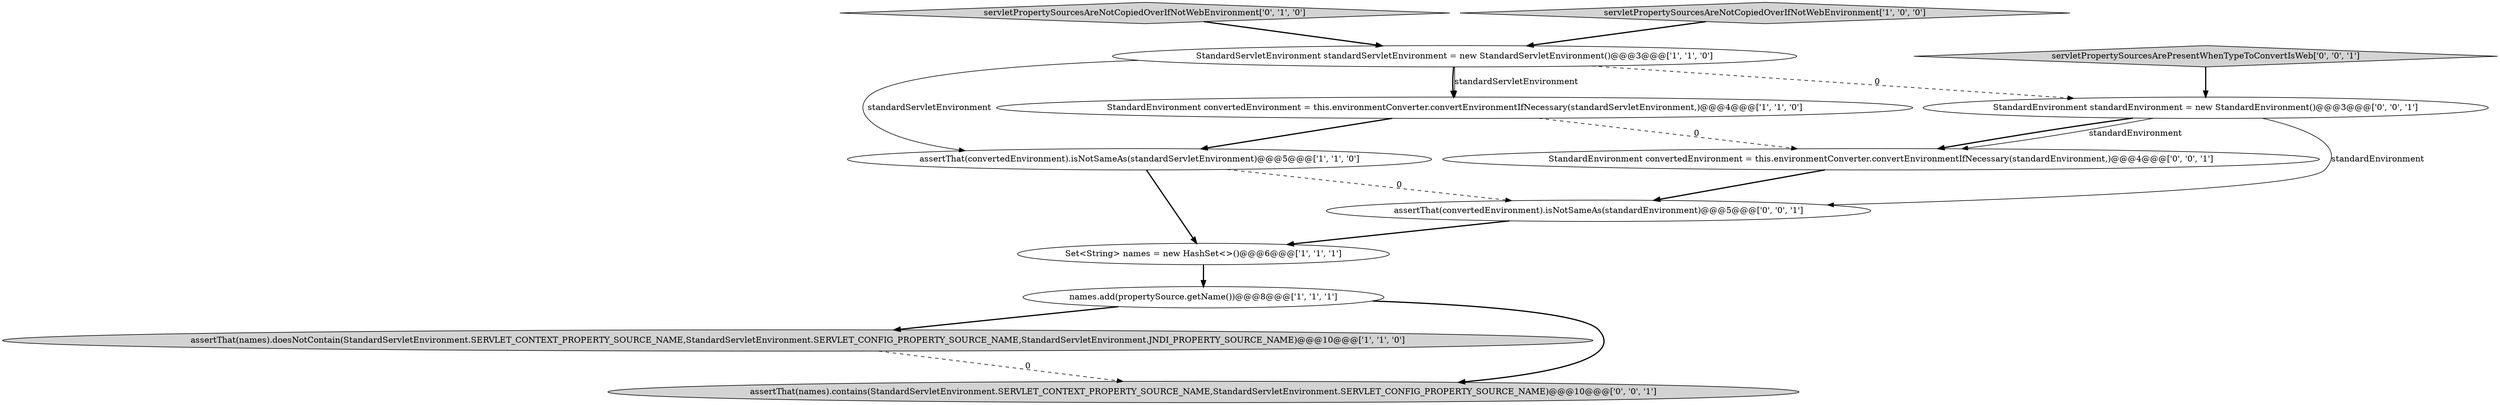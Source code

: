 digraph {
10 [style = filled, label = "StandardEnvironment convertedEnvironment = this.environmentConverter.convertEnvironmentIfNecessary(standardEnvironment,)@@@4@@@['0', '0', '1']", fillcolor = white, shape = ellipse image = "AAA0AAABBB3BBB"];
5 [style = filled, label = "Set<String> names = new HashSet<>()@@@6@@@['1', '1', '1']", fillcolor = white, shape = ellipse image = "AAA0AAABBB1BBB"];
7 [style = filled, label = "servletPropertySourcesAreNotCopiedOverIfNotWebEnvironment['0', '1', '0']", fillcolor = lightgray, shape = diamond image = "AAA0AAABBB2BBB"];
9 [style = filled, label = "assertThat(names).contains(StandardServletEnvironment.SERVLET_CONTEXT_PROPERTY_SOURCE_NAME,StandardServletEnvironment.SERVLET_CONFIG_PROPERTY_SOURCE_NAME)@@@10@@@['0', '0', '1']", fillcolor = lightgray, shape = ellipse image = "AAA0AAABBB3BBB"];
1 [style = filled, label = "StandardEnvironment convertedEnvironment = this.environmentConverter.convertEnvironmentIfNecessary(standardServletEnvironment,)@@@4@@@['1', '1', '0']", fillcolor = white, shape = ellipse image = "AAA0AAABBB1BBB"];
6 [style = filled, label = "assertThat(names).doesNotContain(StandardServletEnvironment.SERVLET_CONTEXT_PROPERTY_SOURCE_NAME,StandardServletEnvironment.SERVLET_CONFIG_PROPERTY_SOURCE_NAME,StandardServletEnvironment.JNDI_PROPERTY_SOURCE_NAME)@@@10@@@['1', '1', '0']", fillcolor = lightgray, shape = ellipse image = "AAA0AAABBB1BBB"];
0 [style = filled, label = "StandardServletEnvironment standardServletEnvironment = new StandardServletEnvironment()@@@3@@@['1', '1', '0']", fillcolor = white, shape = ellipse image = "AAA0AAABBB1BBB"];
12 [style = filled, label = "servletPropertySourcesArePresentWhenTypeToConvertIsWeb['0', '0', '1']", fillcolor = lightgray, shape = diamond image = "AAA0AAABBB3BBB"];
3 [style = filled, label = "servletPropertySourcesAreNotCopiedOverIfNotWebEnvironment['1', '0', '0']", fillcolor = lightgray, shape = diamond image = "AAA0AAABBB1BBB"];
11 [style = filled, label = "StandardEnvironment standardEnvironment = new StandardEnvironment()@@@3@@@['0', '0', '1']", fillcolor = white, shape = ellipse image = "AAA0AAABBB3BBB"];
2 [style = filled, label = "assertThat(convertedEnvironment).isNotSameAs(standardServletEnvironment)@@@5@@@['1', '1', '0']", fillcolor = white, shape = ellipse image = "AAA0AAABBB1BBB"];
8 [style = filled, label = "assertThat(convertedEnvironment).isNotSameAs(standardEnvironment)@@@5@@@['0', '0', '1']", fillcolor = white, shape = ellipse image = "AAA0AAABBB3BBB"];
4 [style = filled, label = "names.add(propertySource.getName())@@@8@@@['1', '1', '1']", fillcolor = white, shape = ellipse image = "AAA0AAABBB1BBB"];
0->1 [style = solid, label="standardServletEnvironment"];
4->9 [style = bold, label=""];
3->0 [style = bold, label=""];
11->8 [style = solid, label="standardEnvironment"];
1->2 [style = bold, label=""];
7->0 [style = bold, label=""];
0->11 [style = dashed, label="0"];
1->10 [style = dashed, label="0"];
10->8 [style = bold, label=""];
8->5 [style = bold, label=""];
0->2 [style = solid, label="standardServletEnvironment"];
4->6 [style = bold, label=""];
11->10 [style = bold, label=""];
0->1 [style = bold, label=""];
2->8 [style = dashed, label="0"];
5->4 [style = bold, label=""];
11->10 [style = solid, label="standardEnvironment"];
2->5 [style = bold, label=""];
6->9 [style = dashed, label="0"];
12->11 [style = bold, label=""];
}
